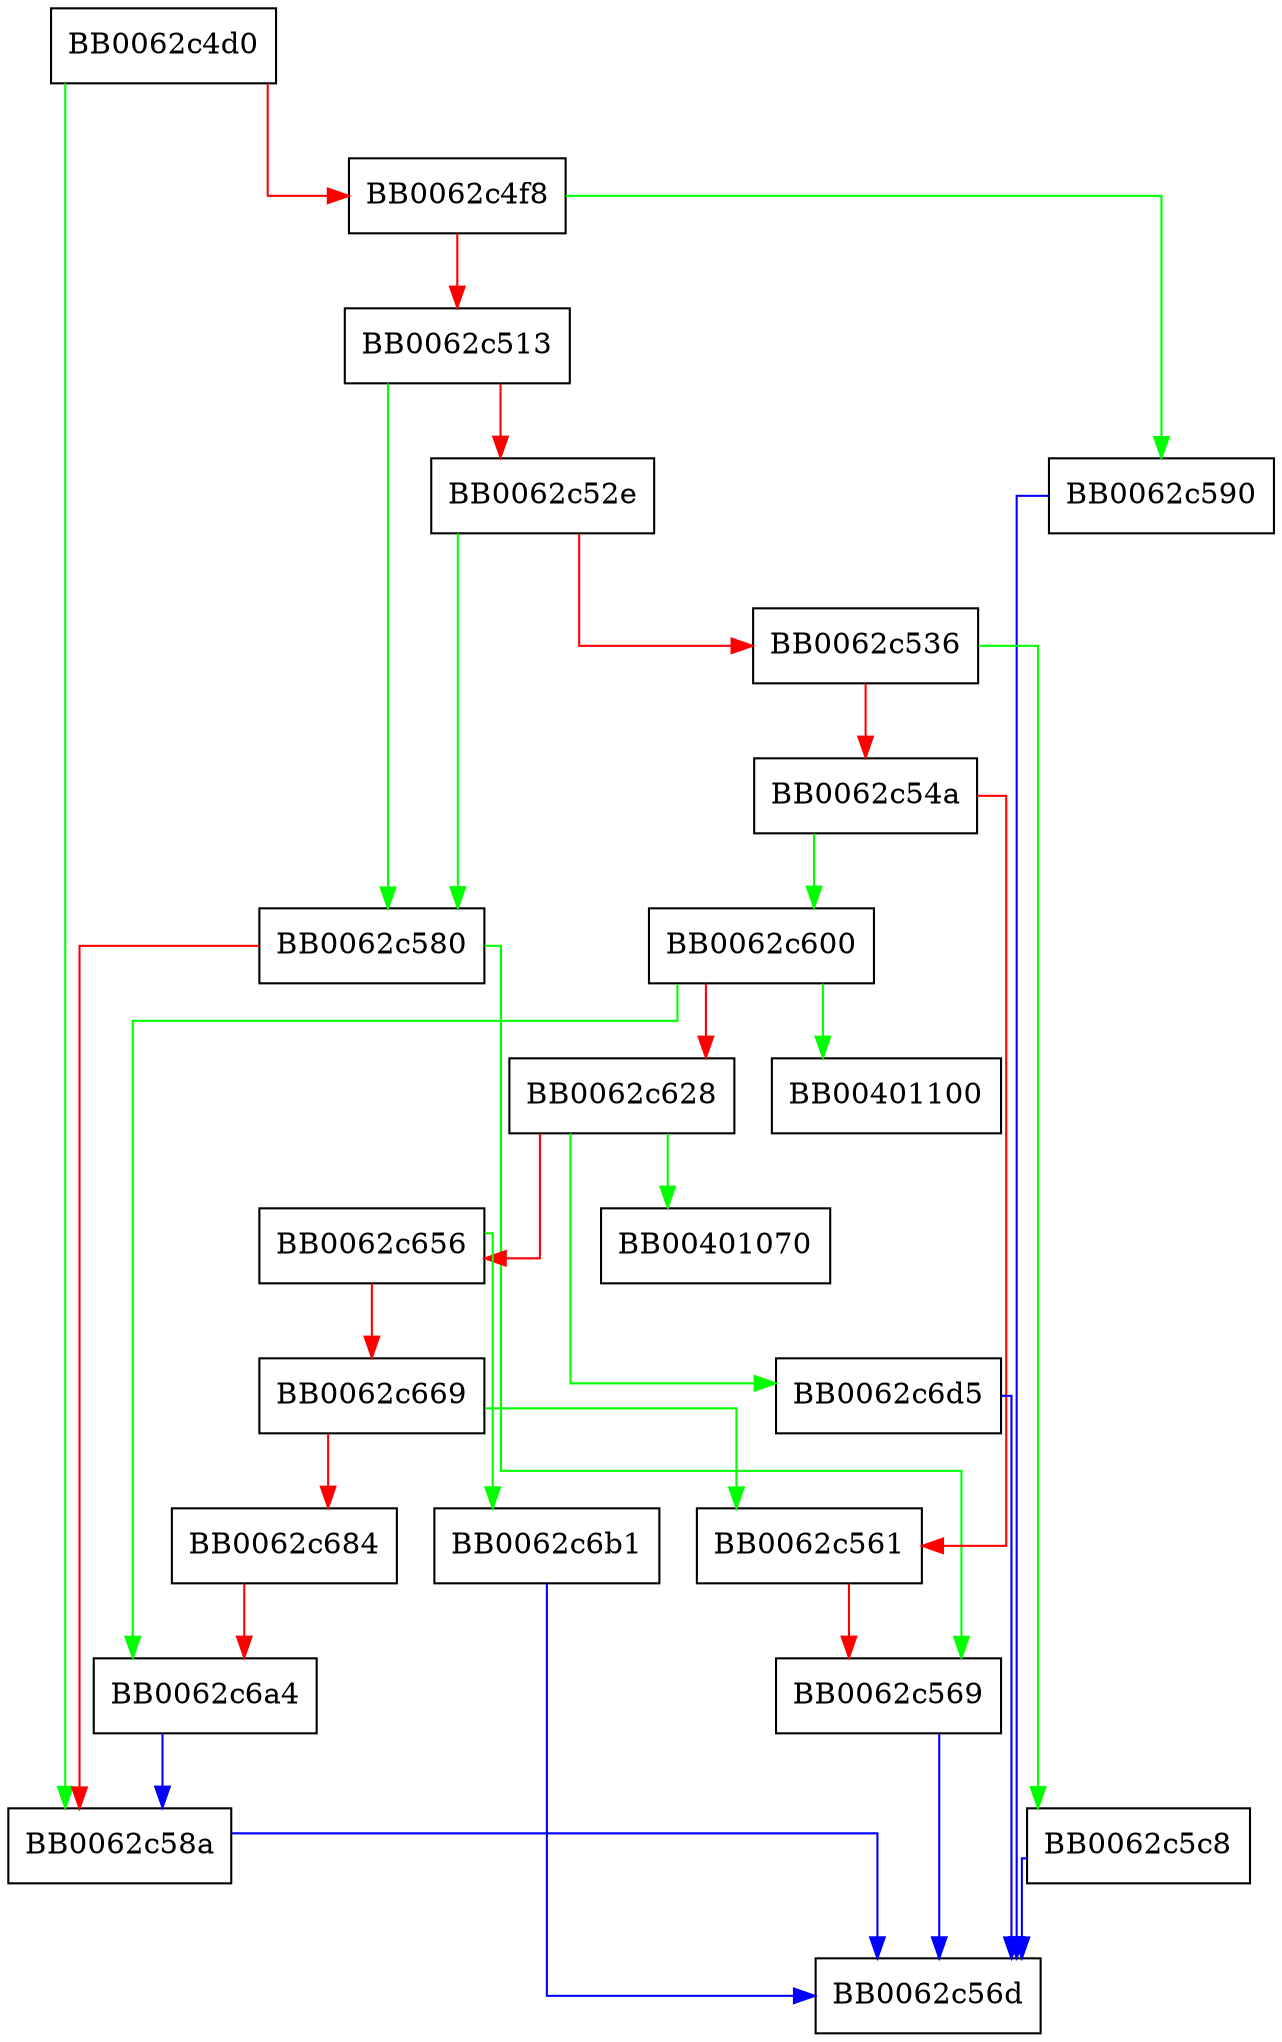 digraph ossl_property_name {
  node [shape="box"];
  graph [splines=ortho];
  BB0062c4d0 -> BB0062c58a [color="green"];
  BB0062c4d0 -> BB0062c4f8 [color="red"];
  BB0062c4f8 -> BB0062c590 [color="green"];
  BB0062c4f8 -> BB0062c513 [color="red"];
  BB0062c513 -> BB0062c580 [color="green"];
  BB0062c513 -> BB0062c52e [color="red"];
  BB0062c52e -> BB0062c580 [color="green"];
  BB0062c52e -> BB0062c536 [color="red"];
  BB0062c536 -> BB0062c5c8 [color="green"];
  BB0062c536 -> BB0062c54a [color="red"];
  BB0062c54a -> BB0062c600 [color="green"];
  BB0062c54a -> BB0062c561 [color="red"];
  BB0062c561 -> BB0062c569 [color="red"];
  BB0062c569 -> BB0062c56d [color="blue"];
  BB0062c580 -> BB0062c569 [color="green"];
  BB0062c580 -> BB0062c58a [color="red"];
  BB0062c58a -> BB0062c56d [color="blue"];
  BB0062c590 -> BB0062c56d [color="blue"];
  BB0062c5c8 -> BB0062c56d [color="blue"];
  BB0062c600 -> BB00401100 [color="green"];
  BB0062c600 -> BB0062c6a4 [color="green"];
  BB0062c600 -> BB0062c628 [color="red"];
  BB0062c628 -> BB00401070 [color="green"];
  BB0062c628 -> BB0062c6d5 [color="green"];
  BB0062c628 -> BB0062c656 [color="red"];
  BB0062c656 -> BB0062c6b1 [color="green"];
  BB0062c656 -> BB0062c669 [color="red"];
  BB0062c669 -> BB0062c561 [color="green"];
  BB0062c669 -> BB0062c684 [color="red"];
  BB0062c684 -> BB0062c6a4 [color="red"];
  BB0062c6a4 -> BB0062c58a [color="blue"];
  BB0062c6b1 -> BB0062c56d [color="blue"];
  BB0062c6d5 -> BB0062c56d [color="blue"];
}